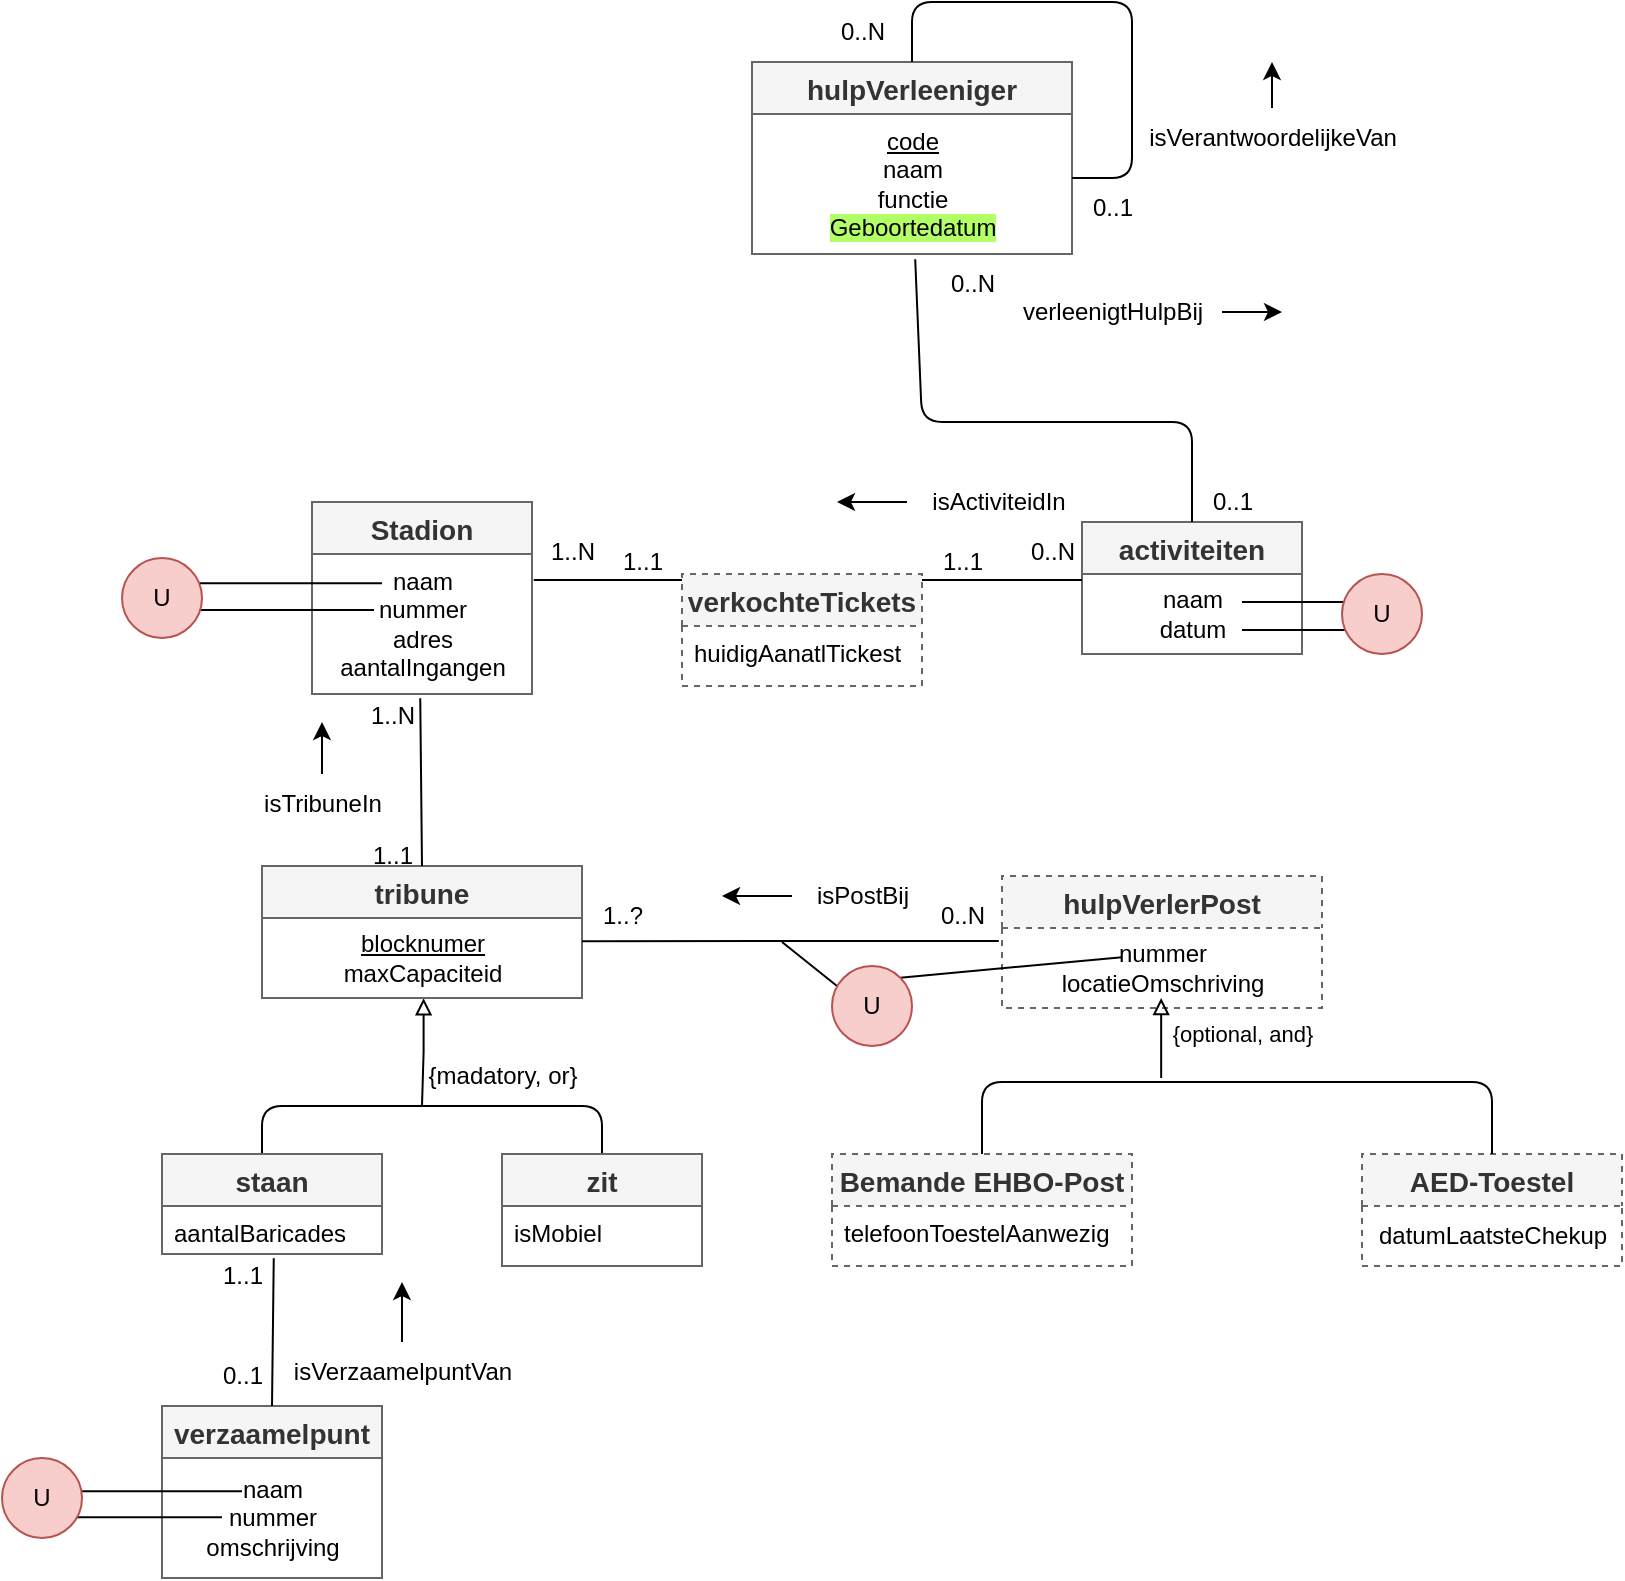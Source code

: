 <mxfile>
    <diagram id="xh1PnC3wcmeKHbAPckk5" name="Page-1">
        <mxGraphModel dx="1170" dy="825" grid="1" gridSize="10" guides="1" tooltips="1" connect="1" arrows="1" fold="1" page="1" pageScale="1" pageWidth="850" pageHeight="1100" math="0" shadow="0">
            <root>
                <mxCell id="0"/>
                <mxCell id="1" parent="0"/>
                <mxCell id="4" value="Stadion" style="swimlane;fontStyle=1;childLayout=stackLayout;horizontal=1;startSize=26;horizontalStack=0;resizeParent=1;resizeParentMax=0;resizeLast=0;collapsible=1;marginBottom=0;align=center;fontSize=14;strokeColor=#666666;fillColor=#f5f5f5;fontColor=#333333;" vertex="1" parent="1">
                    <mxGeometry x="185" y="430" width="110" height="96" as="geometry"/>
                </mxCell>
                <mxCell id="42" value="" style="edgeStyle=none;orthogonalLoop=1;jettySize=auto;html=1;endArrow=none;endFill=0;" edge="1" parent="4">
                    <mxGeometry width="100" relative="1" as="geometry">
                        <mxPoint x="-65" y="40.58" as="sourcePoint"/>
                        <mxPoint x="35" y="40.58" as="targetPoint"/>
                        <Array as="points"/>
                    </mxGeometry>
                </mxCell>
                <mxCell id="43" value="" style="edgeStyle=none;orthogonalLoop=1;jettySize=auto;html=1;endArrow=none;endFill=0;" edge="1" parent="4">
                    <mxGeometry width="100" relative="1" as="geometry">
                        <mxPoint x="-69" y="54" as="sourcePoint"/>
                        <mxPoint x="31" y="54" as="targetPoint"/>
                        <Array as="points"/>
                    </mxGeometry>
                </mxCell>
                <mxCell id="6" value="naam&lt;br&gt;nummer&lt;br&gt;adres&lt;br&gt;aantalIngangen" style="text;html=1;align=center;verticalAlign=middle;resizable=0;points=[];autosize=1;strokeColor=none;fillColor=none;" vertex="1" parent="4">
                    <mxGeometry y="26" width="110" height="70" as="geometry"/>
                </mxCell>
                <mxCell id="7" value="activiteiten" style="swimlane;fontStyle=1;childLayout=stackLayout;horizontal=1;startSize=26;horizontalStack=0;resizeParent=1;resizeParentMax=0;resizeLast=0;collapsible=1;marginBottom=0;align=center;fontSize=14;strokeColor=#666666;fillColor=#f5f5f5;fontColor=#333333;" vertex="1" parent="1">
                    <mxGeometry x="570" y="440" width="110" height="66" as="geometry"/>
                </mxCell>
                <mxCell id="14" value="" style="edgeStyle=none;orthogonalLoop=1;jettySize=auto;html=1;" edge="1" parent="7">
                    <mxGeometry width="100" relative="1" as="geometry">
                        <mxPoint x="80" y="40" as="sourcePoint"/>
                        <mxPoint x="145" y="40" as="targetPoint"/>
                        <Array as="points"/>
                    </mxGeometry>
                </mxCell>
                <mxCell id="13" value="naam&lt;br&gt;datum" style="text;html=1;align=center;verticalAlign=middle;resizable=0;points=[];autosize=1;strokeColor=none;fillColor=none;" vertex="1" parent="7">
                    <mxGeometry y="26" width="110" height="40" as="geometry"/>
                </mxCell>
                <mxCell id="15" value="" style="edgeStyle=none;orthogonalLoop=1;jettySize=auto;html=1;" edge="1" parent="7">
                    <mxGeometry width="100" relative="1" as="geometry">
                        <mxPoint x="80" y="54" as="sourcePoint"/>
                        <mxPoint x="145" y="54" as="targetPoint"/>
                        <Array as="points"/>
                    </mxGeometry>
                </mxCell>
                <mxCell id="16" value="U" style="ellipse;whiteSpace=wrap;html=1;strokeColor=#b85450;fillColor=#f8cecc;" vertex="1" parent="1">
                    <mxGeometry x="700" y="466" width="40" height="40" as="geometry"/>
                </mxCell>
                <mxCell id="21" value="" style="edgeStyle=none;orthogonalLoop=1;jettySize=auto;html=1;endArrow=none;endFill=0;exitX=1.008;exitY=0.186;exitDx=0;exitDy=0;exitPerimeter=0;entryX=0;entryY=0.075;entryDx=0;entryDy=0;entryPerimeter=0;" edge="1" parent="1" source="6" target="13">
                    <mxGeometry width="100" relative="1" as="geometry">
                        <mxPoint x="360" y="342" as="sourcePoint"/>
                        <mxPoint x="480" y="469" as="targetPoint"/>
                        <Array as="points"/>
                    </mxGeometry>
                </mxCell>
                <mxCell id="26" value="" style="edgeStyle=orthogonalEdgeStyle;fontSize=12;html=1;endArrow=none;startArrow=block;rounded=0;startFill=0;endFill=0;exitX=0.505;exitY=1.004;exitDx=0;exitDy=0;exitPerimeter=0;" edge="1" parent="1" source="34">
                    <mxGeometry width="100" height="100" relative="1" as="geometry">
                        <mxPoint x="240" y="692" as="sourcePoint"/>
                        <mxPoint x="240" y="732" as="targetPoint"/>
                    </mxGeometry>
                </mxCell>
                <mxCell id="32" value="" style="edgeStyle=none;orthogonalLoop=1;jettySize=auto;html=1;endArrow=none;endFill=0;entryX=0.5;entryY=0;entryDx=0;entryDy=0;exitX=0.5;exitY=0;exitDx=0;exitDy=0;" edge="1" parent="1">
                    <mxGeometry width="100" relative="1" as="geometry">
                        <mxPoint x="160" y="756" as="sourcePoint"/>
                        <mxPoint x="330" y="756" as="targetPoint"/>
                        <Array as="points">
                            <mxPoint x="160" y="732"/>
                            <mxPoint x="240" y="732"/>
                            <mxPoint x="330" y="732"/>
                        </Array>
                    </mxGeometry>
                </mxCell>
                <mxCell id="33" value="{madatory, or}" style="text;html=1;align=center;verticalAlign=middle;resizable=0;points=[];autosize=1;strokeColor=none;fillColor=none;" vertex="1" parent="1">
                    <mxGeometry x="230" y="702" width="100" height="30" as="geometry"/>
                </mxCell>
                <mxCell id="35" value="tribune" style="swimlane;fontStyle=1;childLayout=stackLayout;horizontal=1;startSize=26;horizontalStack=0;resizeParent=1;resizeParentMax=0;resizeLast=0;collapsible=1;marginBottom=0;align=center;fontSize=14;strokeColor=#666666;fillColor=#f5f5f5;fontColor=#333333;" vertex="1" parent="1">
                    <mxGeometry x="160" y="612" width="160" height="66" as="geometry"/>
                </mxCell>
                <mxCell id="34" value="&lt;u&gt;blocknumer&lt;/u&gt;&lt;br&gt;maxCapaciteid" style="text;html=1;align=center;verticalAlign=middle;resizable=0;points=[];autosize=1;strokeColor=none;fillColor=none;" vertex="1" parent="35">
                    <mxGeometry y="26" width="160" height="40" as="geometry"/>
                </mxCell>
                <mxCell id="37" value="staan" style="swimlane;fontStyle=1;childLayout=stackLayout;horizontal=1;startSize=26;horizontalStack=0;resizeParent=1;resizeParentMax=0;resizeLast=0;collapsible=1;marginBottom=0;align=center;fontSize=14;strokeColor=#666666;fillColor=#f5f5f5;fontColor=#333333;" vertex="1" parent="1">
                    <mxGeometry x="110" y="756" width="110" height="50" as="geometry"/>
                </mxCell>
                <mxCell id="38" value="aantalBaricades" style="text;strokeColor=none;fillColor=none;spacingLeft=4;spacingRight=4;overflow=hidden;rotatable=0;points=[[0,0.5],[1,0.5]];portConstraint=eastwest;fontSize=12;" vertex="1" parent="37">
                    <mxGeometry y="26" width="110" height="24" as="geometry"/>
                </mxCell>
                <mxCell id="39" value="zit" style="swimlane;fontStyle=1;childLayout=stackLayout;horizontal=1;startSize=26;horizontalStack=0;resizeParent=1;resizeParentMax=0;resizeLast=0;collapsible=1;marginBottom=0;align=center;fontSize=14;strokeColor=#666666;fillColor=#f5f5f5;fontColor=#333333;" vertex="1" parent="1">
                    <mxGeometry x="280" y="756" width="100" height="56" as="geometry"/>
                </mxCell>
                <mxCell id="40" value="isMobiel" style="text;strokeColor=none;fillColor=none;spacingLeft=4;spacingRight=4;overflow=hidden;rotatable=0;points=[[0,0.5],[1,0.5]];portConstraint=eastwest;fontSize=12;" vertex="1" parent="39">
                    <mxGeometry y="26" width="100" height="30" as="geometry"/>
                </mxCell>
                <mxCell id="41" value="" style="edgeStyle=none;orthogonalLoop=1;jettySize=auto;html=1;endArrow=none;endFill=0;exitX=0.5;exitY=0;exitDx=0;exitDy=0;entryX=0.492;entryY=1.031;entryDx=0;entryDy=0;entryPerimeter=0;" edge="1" parent="1" source="35" target="6">
                    <mxGeometry width="100" relative="1" as="geometry">
                        <mxPoint x="240" y="652" as="sourcePoint"/>
                        <mxPoint x="340" y="652" as="targetPoint"/>
                        <Array as="points"/>
                    </mxGeometry>
                </mxCell>
                <mxCell id="44" value="U" style="ellipse;whiteSpace=wrap;html=1;strokeColor=#b85450;fillColor=#f8cecc;" vertex="1" parent="1">
                    <mxGeometry x="90" y="458" width="40" height="40" as="geometry"/>
                </mxCell>
                <mxCell id="45" value="verzaamelpunt" style="swimlane;fontStyle=1;childLayout=stackLayout;horizontal=1;startSize=26;horizontalStack=0;resizeParent=1;resizeParentMax=0;resizeLast=0;collapsible=1;marginBottom=0;align=center;fontSize=14;strokeColor=#666666;fillColor=#f5f5f5;fontColor=#333333;" vertex="1" parent="1">
                    <mxGeometry x="110" y="882" width="110" height="86" as="geometry"/>
                </mxCell>
                <mxCell id="49" value="" style="edgeStyle=none;orthogonalLoop=1;jettySize=auto;html=1;endArrow=none;endFill=0;" edge="1" parent="45">
                    <mxGeometry width="100" relative="1" as="geometry">
                        <mxPoint x="-60" y="42.58" as="sourcePoint"/>
                        <mxPoint x="40" y="42.58" as="targetPoint"/>
                        <Array as="points"/>
                    </mxGeometry>
                </mxCell>
                <mxCell id="48" value="naam&lt;br&gt;nummer&lt;br&gt;omschrijving" style="text;html=1;align=center;verticalAlign=middle;resizable=0;points=[];autosize=1;strokeColor=none;fillColor=none;" vertex="1" parent="45">
                    <mxGeometry y="26" width="110" height="60" as="geometry"/>
                </mxCell>
                <mxCell id="50" value="" style="edgeStyle=none;orthogonalLoop=1;jettySize=auto;html=1;endArrow=none;endFill=0;" edge="1" parent="45">
                    <mxGeometry width="100" relative="1" as="geometry">
                        <mxPoint x="-70" y="55.58" as="sourcePoint"/>
                        <mxPoint x="30" y="55.58" as="targetPoint"/>
                        <Array as="points"/>
                    </mxGeometry>
                </mxCell>
                <mxCell id="47" value="" style="edgeStyle=none;orthogonalLoop=1;jettySize=auto;html=1;endArrow=none;endFill=0;entryX=0.508;entryY=1.09;entryDx=0;entryDy=0;entryPerimeter=0;exitX=0.5;exitY=0;exitDx=0;exitDy=0;" edge="1" parent="1" source="45" target="38">
                    <mxGeometry width="100" relative="1" as="geometry">
                        <mxPoint x="130" y="852" as="sourcePoint"/>
                        <mxPoint x="230" y="852" as="targetPoint"/>
                        <Array as="points"/>
                    </mxGeometry>
                </mxCell>
                <mxCell id="51" value="U" style="ellipse;whiteSpace=wrap;html=1;strokeColor=#b85450;fillColor=#f8cecc;" vertex="1" parent="1">
                    <mxGeometry x="30" y="908" width="40" height="40" as="geometry"/>
                </mxCell>
                <mxCell id="53" value="1..N" style="text;html=1;align=center;verticalAlign=middle;resizable=0;points=[];autosize=1;strokeColor=none;fillColor=none;" vertex="1" parent="1">
                    <mxGeometry x="290" y="440" width="50" height="30" as="geometry"/>
                </mxCell>
                <mxCell id="54" value="0..N" style="text;html=1;align=center;verticalAlign=middle;resizable=0;points=[];autosize=1;strokeColor=none;fillColor=none;" vertex="1" parent="1">
                    <mxGeometry x="530" y="440" width="50" height="30" as="geometry"/>
                </mxCell>
                <mxCell id="56" value="verkochteTickets" style="swimlane;fontStyle=1;childLayout=stackLayout;horizontal=1;startSize=26;horizontalStack=0;resizeParent=1;resizeParentMax=0;resizeLast=0;collapsible=1;marginBottom=0;align=center;fontSize=14;strokeColor=#666666;fillColor=#f5f5f5;fontColor=#333333;dashed=1;" vertex="1" parent="1">
                    <mxGeometry x="370" y="466" width="120" height="56" as="geometry"/>
                </mxCell>
                <mxCell id="57" value="huidigAanatlTickest" style="text;strokeColor=none;fillColor=none;spacingLeft=4;spacingRight=4;overflow=hidden;rotatable=0;points=[[0,0.5],[1,0.5]];portConstraint=eastwest;fontSize=12;" vertex="1" parent="56">
                    <mxGeometry y="26" width="120" height="30" as="geometry"/>
                </mxCell>
                <mxCell id="65" value="1..N" style="text;html=1;align=center;verticalAlign=middle;resizable=0;points=[];autosize=1;strokeColor=none;fillColor=none;" vertex="1" parent="1">
                    <mxGeometry x="200" y="522" width="50" height="30" as="geometry"/>
                </mxCell>
                <mxCell id="66" value="1..1" style="text;html=1;align=center;verticalAlign=middle;resizable=0;points=[];autosize=1;strokeColor=none;fillColor=none;" vertex="1" parent="1">
                    <mxGeometry x="205" y="592" width="40" height="30" as="geometry"/>
                </mxCell>
                <mxCell id="67" value="1..1" style="text;html=1;align=center;verticalAlign=middle;resizable=0;points=[];autosize=1;strokeColor=none;fillColor=none;" vertex="1" parent="1">
                    <mxGeometry x="130" y="802" width="40" height="30" as="geometry"/>
                </mxCell>
                <mxCell id="68" value="0..1" style="text;html=1;align=center;verticalAlign=middle;resizable=0;points=[];autosize=1;strokeColor=none;fillColor=none;" vertex="1" parent="1">
                    <mxGeometry x="130" y="852" width="40" height="30" as="geometry"/>
                </mxCell>
                <mxCell id="69" value="1..1" style="text;html=1;align=center;verticalAlign=middle;resizable=0;points=[];autosize=1;strokeColor=none;fillColor=none;" vertex="1" parent="1">
                    <mxGeometry x="330" y="445" width="40" height="30" as="geometry"/>
                </mxCell>
                <mxCell id="70" value="1..1" style="text;html=1;align=center;verticalAlign=middle;resizable=0;points=[];autosize=1;strokeColor=none;fillColor=none;" vertex="1" parent="1">
                    <mxGeometry x="490" y="445" width="40" height="30" as="geometry"/>
                </mxCell>
                <mxCell id="74" value="hulpVerlerPost" style="swimlane;fontStyle=1;childLayout=stackLayout;horizontal=1;startSize=26;horizontalStack=0;resizeParent=1;resizeParentMax=0;resizeLast=0;collapsible=1;marginBottom=0;align=center;fontSize=14;strokeColor=#666666;fillColor=#f5f5f5;fontColor=#333333;dashed=1;" vertex="1" parent="1">
                    <mxGeometry x="530" y="617" width="160" height="66" as="geometry"/>
                </mxCell>
                <mxCell id="94" value="" style="edgeStyle=none;orthogonalLoop=1;jettySize=auto;html=1;endArrow=none;endFill=0;exitX=1;exitY=0;exitDx=0;exitDy=0;" edge="1" parent="74" source="93">
                    <mxGeometry width="100" relative="1" as="geometry">
                        <mxPoint x="-40" y="40.58" as="sourcePoint"/>
                        <mxPoint x="60" y="40.58" as="targetPoint"/>
                        <Array as="points"/>
                    </mxGeometry>
                </mxCell>
                <mxCell id="86" value="nummer&lt;br&gt;locatieOmschriving" style="text;html=1;align=center;verticalAlign=middle;resizable=0;points=[];autosize=1;strokeColor=none;fillColor=none;" vertex="1" parent="74">
                    <mxGeometry y="26" width="160" height="40" as="geometry"/>
                </mxCell>
                <mxCell id="80" value="Bemande EHBO-Post" style="swimlane;fontStyle=1;childLayout=stackLayout;horizontal=1;startSize=26;horizontalStack=0;resizeParent=1;resizeParentMax=0;resizeLast=0;collapsible=1;marginBottom=0;align=center;fontSize=14;strokeColor=#666666;fillColor=#f5f5f5;fontColor=#333333;dashed=1;" vertex="1" parent="1">
                    <mxGeometry x="445" y="756" width="150" height="56" as="geometry"/>
                </mxCell>
                <mxCell id="81" value="telefoonToestelAanwezig" style="text;strokeColor=none;fillColor=none;spacingLeft=4;spacingRight=4;overflow=hidden;rotatable=0;points=[[0,0.5],[1,0.5]];portConstraint=eastwest;fontSize=12;" vertex="1" parent="80">
                    <mxGeometry y="26" width="150" height="30" as="geometry"/>
                </mxCell>
                <mxCell id="82" value="AED-Toestel" style="swimlane;fontStyle=1;childLayout=stackLayout;horizontal=1;startSize=26;horizontalStack=0;resizeParent=1;resizeParentMax=0;resizeLast=0;collapsible=1;marginBottom=0;align=center;fontSize=14;strokeColor=#666666;fillColor=#f5f5f5;fontColor=#333333;dashed=1;" vertex="1" parent="1">
                    <mxGeometry x="710" y="756" width="130" height="56" as="geometry"/>
                </mxCell>
                <mxCell id="109" value="datumLaatsteChekup" style="text;html=1;align=center;verticalAlign=middle;resizable=0;points=[];autosize=1;strokeColor=none;fillColor=none;" vertex="1" parent="82">
                    <mxGeometry y="26" width="130" height="30" as="geometry"/>
                </mxCell>
                <mxCell id="84" value="" style="edgeStyle=orthogonalEdgeStyle;fontSize=12;html=1;endArrow=none;startArrow=block;rounded=0;startFill=0;endFill=0;" edge="1" parent="1">
                    <mxGeometry width="100" height="100" relative="1" as="geometry">
                        <mxPoint x="609.58" y="678" as="sourcePoint"/>
                        <mxPoint x="609.58" y="718" as="targetPoint"/>
                    </mxGeometry>
                </mxCell>
                <mxCell id="85" value="{optional, and}" style="edgeLabel;html=1;align=center;verticalAlign=middle;resizable=0;points=[];" vertex="1" connectable="0" parent="84">
                    <mxGeometry x="0.241" relative="1" as="geometry">
                        <mxPoint x="40" y="-7" as="offset"/>
                    </mxGeometry>
                </mxCell>
                <mxCell id="87" value="" style="edgeStyle=none;orthogonalLoop=1;jettySize=auto;html=1;endArrow=none;endFill=0;exitX=0.5;exitY=0;exitDx=0;exitDy=0;entryX=0.5;entryY=0;entryDx=0;entryDy=0;" edge="1" parent="1" source="80" target="82">
                    <mxGeometry width="100" relative="1" as="geometry">
                        <mxPoint x="465" y="756" as="sourcePoint"/>
                        <mxPoint x="660" y="720" as="targetPoint"/>
                        <Array as="points">
                            <mxPoint x="520" y="720"/>
                            <mxPoint x="775" y="720"/>
                        </Array>
                    </mxGeometry>
                </mxCell>
                <mxCell id="89" value="" style="edgeStyle=none;orthogonalLoop=1;jettySize=auto;html=1;endArrow=none;endFill=0;entryX=-0.01;entryY=0.162;entryDx=0;entryDy=0;entryPerimeter=0;" edge="1" parent="1" target="86">
                    <mxGeometry width="100" relative="1" as="geometry">
                        <mxPoint x="320" y="649.58" as="sourcePoint"/>
                        <mxPoint x="420" y="649.58" as="targetPoint"/>
                        <Array as="points"/>
                    </mxGeometry>
                </mxCell>
                <mxCell id="90" value="1..?" style="text;html=1;align=center;verticalAlign=middle;resizable=0;points=[];autosize=1;strokeColor=none;fillColor=none;" vertex="1" parent="1">
                    <mxGeometry x="320" y="622" width="40" height="30" as="geometry"/>
                </mxCell>
                <mxCell id="91" value="0..N" style="text;html=1;align=center;verticalAlign=middle;resizable=0;points=[];autosize=1;strokeColor=none;fillColor=none;" vertex="1" parent="1">
                    <mxGeometry x="485" y="622" width="50" height="30" as="geometry"/>
                </mxCell>
                <mxCell id="92" value="" style="edgeStyle=none;orthogonalLoop=1;jettySize=auto;html=1;endArrow=none;endFill=0;" edge="1" parent="1">
                    <mxGeometry width="100" relative="1" as="geometry">
                        <mxPoint x="420" y="650" as="sourcePoint"/>
                        <mxPoint x="470" y="690" as="targetPoint"/>
                        <Array as="points"/>
                    </mxGeometry>
                </mxCell>
                <mxCell id="93" value="U" style="ellipse;whiteSpace=wrap;html=1;strokeColor=#b85450;fillColor=#f8cecc;" vertex="1" parent="1">
                    <mxGeometry x="445" y="662" width="40" height="40" as="geometry"/>
                </mxCell>
                <mxCell id="98" value="hulpVerleeniger" style="swimlane;fontStyle=1;childLayout=stackLayout;horizontal=1;startSize=26;horizontalStack=0;resizeParent=1;resizeParentMax=0;resizeLast=0;collapsible=1;marginBottom=0;align=center;fontSize=14;strokeColor=#666666;fillColor=#f5f5f5;fontColor=#333333;" vertex="1" parent="1">
                    <mxGeometry x="405" y="210" width="160" height="96" as="geometry"/>
                </mxCell>
                <mxCell id="100" value="&lt;u&gt;code&lt;br&gt;&lt;/u&gt;naam&lt;br&gt;functie&lt;br&gt;&lt;span style=&quot;background-color: rgb(179, 255, 102);&quot;&gt;Geboortedatum&lt;/span&gt;" style="text;html=1;align=center;verticalAlign=middle;resizable=0;points=[];autosize=1;strokeColor=none;fillColor=none;" vertex="1" parent="98">
                    <mxGeometry y="26" width="160" height="70" as="geometry"/>
                </mxCell>
                <mxCell id="101" value="" style="edgeStyle=none;orthogonalLoop=1;jettySize=auto;html=1;endArrow=none;endFill=0;entryX=0.5;entryY=0;entryDx=0;entryDy=0;" edge="1" parent="1" target="98">
                    <mxGeometry width="100" relative="1" as="geometry">
                        <mxPoint x="565" y="268" as="sourcePoint"/>
                        <mxPoint x="665" y="268" as="targetPoint"/>
                        <Array as="points">
                            <mxPoint x="595" y="268"/>
                            <mxPoint x="595" y="180"/>
                            <mxPoint x="485" y="180"/>
                        </Array>
                    </mxGeometry>
                </mxCell>
                <mxCell id="102" value="0..1" style="text;html=1;align=center;verticalAlign=middle;resizable=0;points=[];autosize=1;strokeColor=none;fillColor=none;" vertex="1" parent="1">
                    <mxGeometry x="565" y="268" width="40" height="30" as="geometry"/>
                </mxCell>
                <mxCell id="104" style="edgeStyle=none;html=1;endArrow=classic;endFill=1;" edge="1" parent="1" source="103">
                    <mxGeometry relative="1" as="geometry">
                        <mxPoint x="665" y="210" as="targetPoint"/>
                    </mxGeometry>
                </mxCell>
                <mxCell id="103" value="isVerantwoordelijkeVan" style="text;html=1;align=center;verticalAlign=middle;resizable=0;points=[];autosize=1;strokeColor=none;fillColor=none;" vertex="1" parent="1">
                    <mxGeometry x="590" y="233" width="150" height="30" as="geometry"/>
                </mxCell>
                <mxCell id="105" value="0..N" style="text;html=1;align=center;verticalAlign=middle;resizable=0;points=[];autosize=1;strokeColor=none;fillColor=none;" vertex="1" parent="1">
                    <mxGeometry x="435" y="180" width="50" height="30" as="geometry"/>
                </mxCell>
                <mxCell id="106" value="" style="edgeStyle=none;orthogonalLoop=1;jettySize=auto;html=1;endArrow=none;endFill=0;entryX=0.5;entryY=0;entryDx=0;entryDy=0;exitX=0.51;exitY=1.038;exitDx=0;exitDy=0;exitPerimeter=0;" edge="1" parent="1" source="100" target="7">
                    <mxGeometry width="100" relative="1" as="geometry">
                        <mxPoint x="490" y="380" as="sourcePoint"/>
                        <mxPoint x="590" y="380" as="targetPoint"/>
                        <Array as="points">
                            <mxPoint x="490" y="390"/>
                            <mxPoint x="625" y="390"/>
                        </Array>
                    </mxGeometry>
                </mxCell>
                <mxCell id="108" value="0..1" style="text;html=1;align=center;verticalAlign=middle;resizable=0;points=[];autosize=1;strokeColor=none;fillColor=none;" vertex="1" parent="1">
                    <mxGeometry x="625" y="415" width="40" height="30" as="geometry"/>
                </mxCell>
                <mxCell id="110" value="0..N" style="text;html=1;align=center;verticalAlign=middle;resizable=0;points=[];autosize=1;strokeColor=none;fillColor=none;" vertex="1" parent="1">
                    <mxGeometry x="490" y="306" width="50" height="30" as="geometry"/>
                </mxCell>
                <mxCell id="112" style="edgeStyle=none;html=1;endArrow=classic;endFill=1;" edge="1" parent="1" source="111">
                    <mxGeometry relative="1" as="geometry">
                        <mxPoint x="670" y="335" as="targetPoint"/>
                    </mxGeometry>
                </mxCell>
                <mxCell id="111" value="verleenigtHulpBij" style="text;html=1;align=center;verticalAlign=middle;resizable=0;points=[];autosize=1;strokeColor=none;fillColor=none;" vertex="1" parent="1">
                    <mxGeometry x="530" y="320" width="110" height="30" as="geometry"/>
                </mxCell>
                <mxCell id="114" style="edgeStyle=none;html=1;endArrow=classic;endFill=1;" edge="1" parent="1" source="113">
                    <mxGeometry relative="1" as="geometry">
                        <mxPoint x="190" y="540" as="targetPoint"/>
                    </mxGeometry>
                </mxCell>
                <mxCell id="113" value="isTribuneIn" style="text;html=1;align=center;verticalAlign=middle;resizable=0;points=[];autosize=1;strokeColor=none;fillColor=none;" vertex="1" parent="1">
                    <mxGeometry x="150" y="566" width="80" height="30" as="geometry"/>
                </mxCell>
                <mxCell id="116" style="edgeStyle=none;html=1;endArrow=classic;endFill=1;" edge="1" parent="1" source="115">
                    <mxGeometry relative="1" as="geometry">
                        <mxPoint x="230" y="820" as="targetPoint"/>
                    </mxGeometry>
                </mxCell>
                <mxCell id="115" value="isVerzaamelpuntVan" style="text;html=1;align=center;verticalAlign=middle;resizable=0;points=[];autosize=1;strokeColor=none;fillColor=none;" vertex="1" parent="1">
                    <mxGeometry x="165" y="850" width="130" height="30" as="geometry"/>
                </mxCell>
                <mxCell id="120" style="edgeStyle=none;html=1;endArrow=classic;endFill=1;" edge="1" parent="1" source="119">
                    <mxGeometry relative="1" as="geometry">
                        <mxPoint x="390" y="627" as="targetPoint"/>
                    </mxGeometry>
                </mxCell>
                <mxCell id="119" value="isPostBij" style="text;html=1;align=center;verticalAlign=middle;resizable=0;points=[];autosize=1;strokeColor=none;fillColor=none;" vertex="1" parent="1">
                    <mxGeometry x="425" y="612" width="70" height="30" as="geometry"/>
                </mxCell>
                <mxCell id="122" style="edgeStyle=none;html=1;endArrow=classic;endFill=1;" edge="1" parent="1" source="121">
                    <mxGeometry relative="1" as="geometry">
                        <mxPoint x="447.5" y="430" as="targetPoint"/>
                    </mxGeometry>
                </mxCell>
                <mxCell id="121" value="isActiviteidIn" style="text;html=1;align=center;verticalAlign=middle;resizable=0;points=[];autosize=1;strokeColor=none;fillColor=none;" vertex="1" parent="1">
                    <mxGeometry x="482.5" y="415" width="90" height="30" as="geometry"/>
                </mxCell>
            </root>
        </mxGraphModel>
    </diagram>
</mxfile>